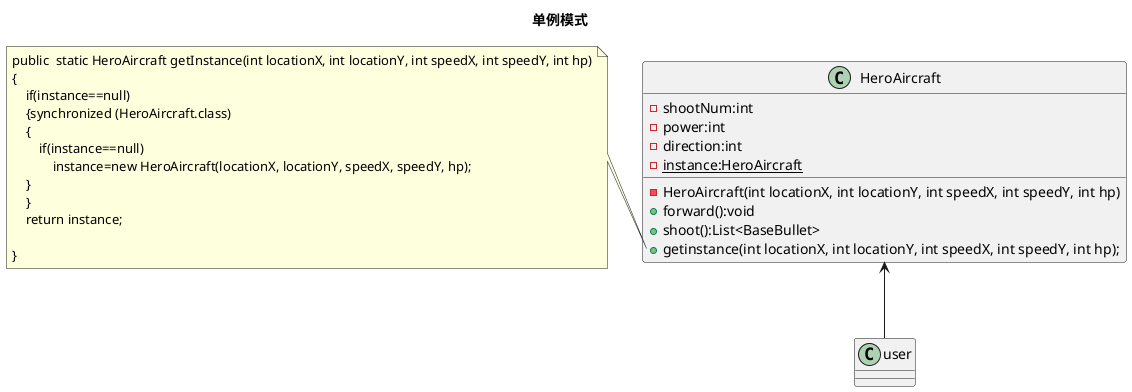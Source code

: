 @startuml
'https://plantuml.com/class-diagram
title 单例模式
class HeroAircraft {
    - shootNum:int
    - power:int
    - direction:int
    -{static}instance:HeroAircraft
    - HeroAircraft(int locationX, int locationY, int speedX, int speedY, int hp)
    + forward():void
    + shoot():List<BaseBullet>
    +getinstance(int locationX, int locationY, int speedX, int speedY, int hp);
}
class user
{
}
note left of HeroAircraft::getinstance
    public  static HeroAircraft getInstance(int locationX, int locationY, int speedX, int speedY, int hp)
    {
        if(instance==null)
        {synchronized (HeroAircraft.class)
        {
            if(instance==null)
                instance=new HeroAircraft(locationX, locationY, speedX, speedY, hp);
        }
        }
        return instance;

    }
end note



HeroAircraft<-- user
@enduml